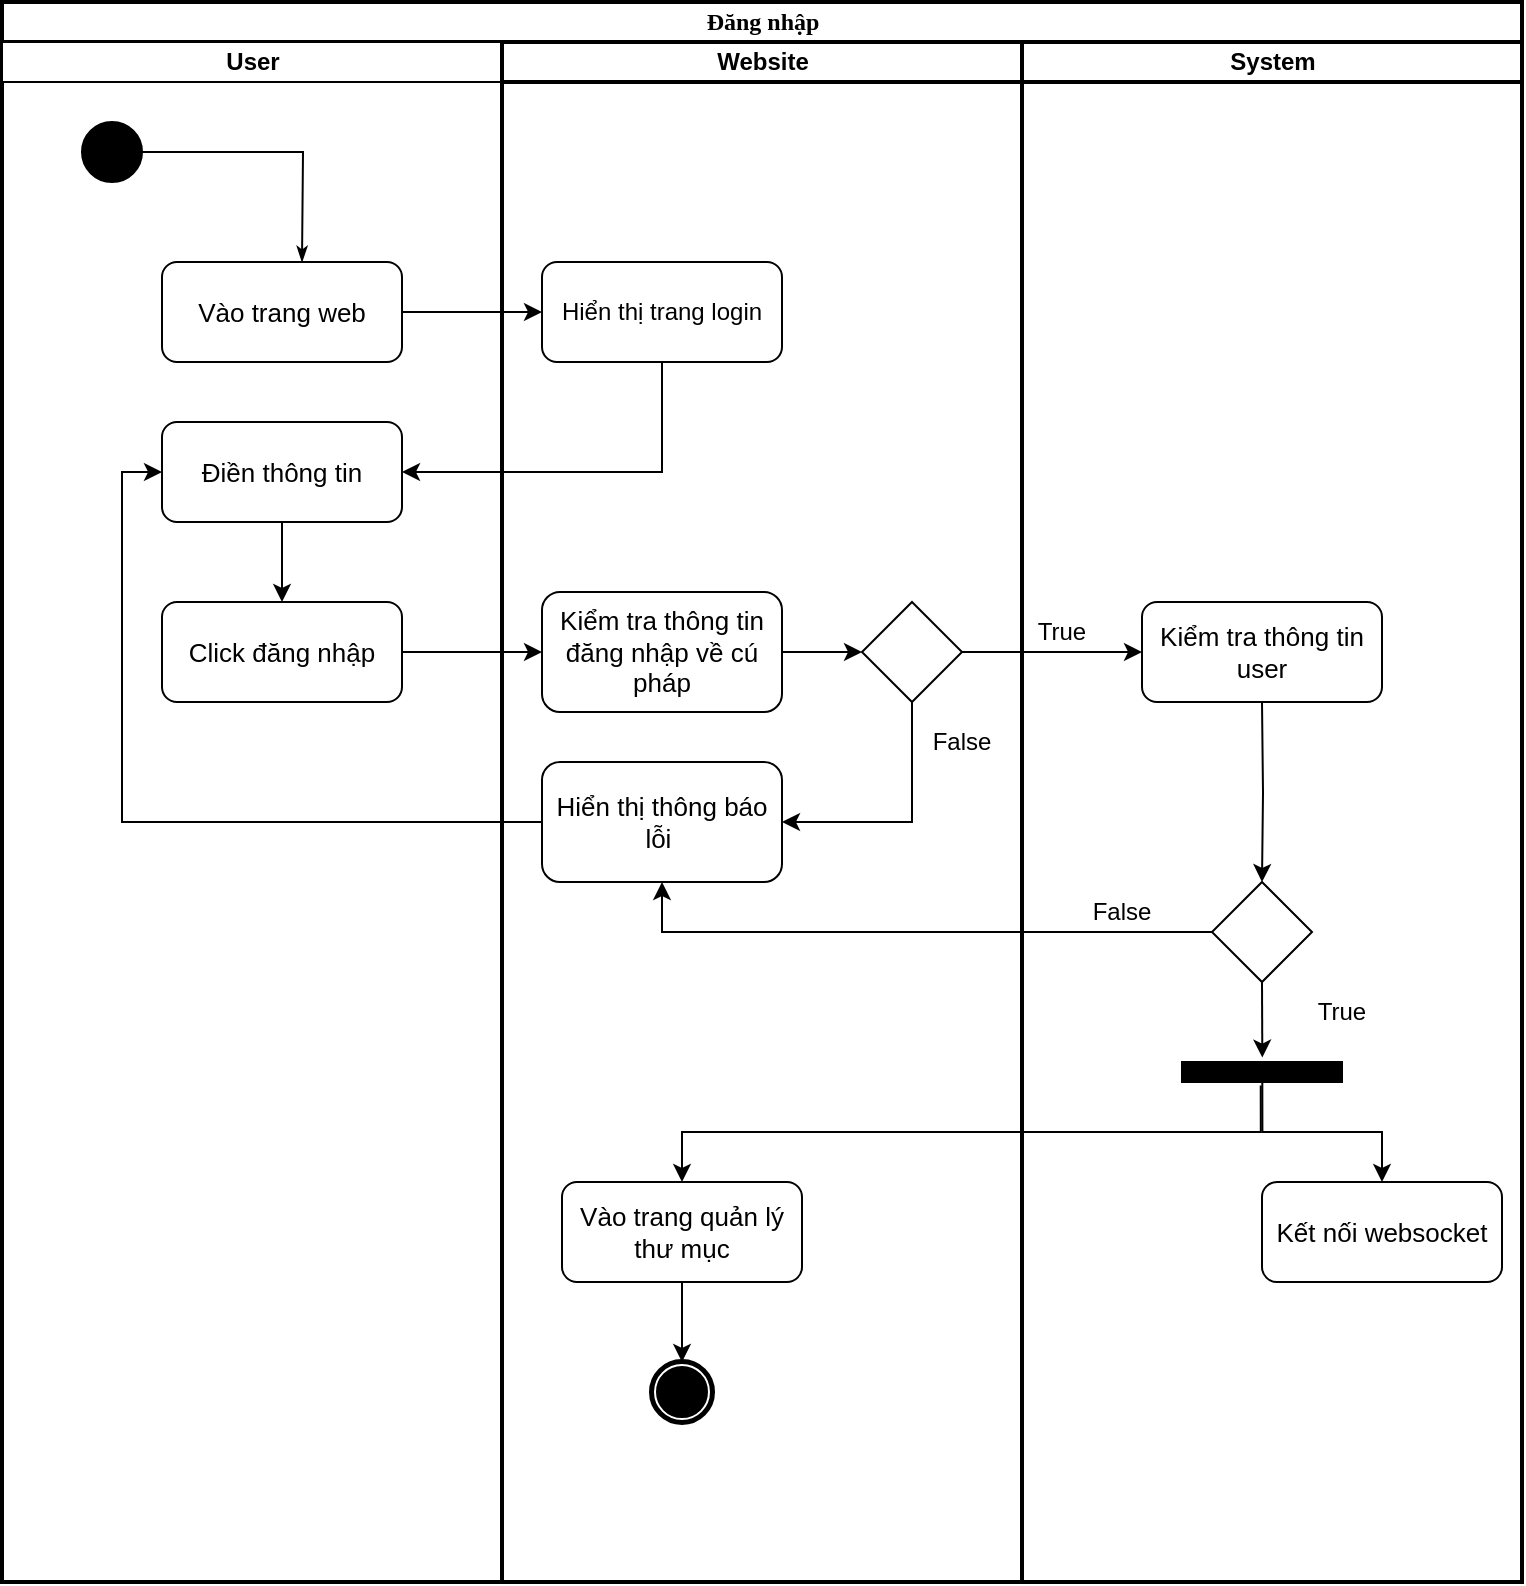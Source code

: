 <mxfile version="20.6.0" type="device"><diagram name="Page-1" id="0783ab3e-0a74-02c8-0abd-f7b4e66b4bec"><mxGraphModel dx="954" dy="583" grid="1" gridSize="10" guides="1" tooltips="1" connect="1" arrows="1" fold="1" page="1" pageScale="1" pageWidth="850" pageHeight="1100" background="none" math="0" shadow="0"><root><mxCell id="0"/><mxCell id="1" parent="0"/><mxCell id="1c1d494c118603dd-1" value="Đăng nhập" style="swimlane;html=1;childLayout=stackLayout;startSize=20;rounded=0;shadow=0;comic=0;labelBackgroundColor=none;strokeWidth=2;fontFamily=Verdana;fontSize=12;align=center;" parent="1" vertex="1"><mxGeometry x="40" y="20" width="760" height="790" as="geometry"/></mxCell><mxCell id="1c1d494c118603dd-2" value="User" style="swimlane;html=1;startSize=20;" parent="1c1d494c118603dd-1" vertex="1"><mxGeometry y="20" width="250" height="770" as="geometry"/></mxCell><mxCell id="60571a20871a0731-4" value="" style="ellipse;whiteSpace=wrap;html=1;rounded=0;shadow=0;comic=0;labelBackgroundColor=none;strokeWidth=1;fillColor=#000000;fontFamily=Verdana;fontSize=12;align=center;" parent="1c1d494c118603dd-2" vertex="1"><mxGeometry x="40" y="40" width="30" height="30" as="geometry"/></mxCell><mxCell id="DjUkVJhvEn2aunxMX6Em-1" value="&lt;font style=&quot;font-size: 13px;&quot;&gt;Vào trang web&lt;/font&gt;" style="rounded=1;whiteSpace=wrap;html=1;" vertex="1" parent="1c1d494c118603dd-2"><mxGeometry x="80" y="110" width="120" height="50" as="geometry"/></mxCell><mxCell id="DjUkVJhvEn2aunxMX6Em-4" value="&lt;span style=&quot;font-size: 13px;&quot;&gt;Điền thông tin&lt;/span&gt;" style="rounded=1;whiteSpace=wrap;html=1;" vertex="1" parent="1c1d494c118603dd-2"><mxGeometry x="80" y="190" width="120" height="50" as="geometry"/></mxCell><mxCell id="DjUkVJhvEn2aunxMX6Em-6" value="&lt;span style=&quot;font-size: 13px;&quot;&gt;Click đăng nhập&lt;/span&gt;" style="rounded=1;whiteSpace=wrap;html=1;" vertex="1" parent="1c1d494c118603dd-2"><mxGeometry x="80" y="280" width="120" height="50" as="geometry"/></mxCell><mxCell id="DjUkVJhvEn2aunxMX6Em-7" value="" style="edgeStyle=orthogonalEdgeStyle;rounded=0;orthogonalLoop=1;jettySize=auto;html=1;fontSize=12;exitX=0.5;exitY=1;exitDx=0;exitDy=0;entryX=0.5;entryY=0;entryDx=0;entryDy=0;" edge="1" parent="1c1d494c118603dd-2" source="DjUkVJhvEn2aunxMX6Em-4" target="DjUkVJhvEn2aunxMX6Em-6"><mxGeometry relative="1" as="geometry"><mxPoint x="360" y="180" as="sourcePoint"/><mxPoint x="210" y="260" as="targetPoint"/></mxGeometry></mxCell><mxCell id="DjUkVJhvEn2aunxMX6Em-3" value="" style="edgeStyle=orthogonalEdgeStyle;rounded=0;orthogonalLoop=1;jettySize=auto;html=1;fontSize=12;" edge="1" parent="1c1d494c118603dd-1" source="DjUkVJhvEn2aunxMX6Em-1" target="DjUkVJhvEn2aunxMX6Em-2"><mxGeometry relative="1" as="geometry"/></mxCell><mxCell id="DjUkVJhvEn2aunxMX6Em-5" value="" style="edgeStyle=orthogonalEdgeStyle;rounded=0;orthogonalLoop=1;jettySize=auto;html=1;fontSize=12;exitX=0.5;exitY=1;exitDx=0;exitDy=0;entryX=1;entryY=0.5;entryDx=0;entryDy=0;" edge="1" parent="1c1d494c118603dd-1" source="DjUkVJhvEn2aunxMX6Em-2" target="DjUkVJhvEn2aunxMX6Em-4"><mxGeometry relative="1" as="geometry"><mxPoint x="210" y="170" as="sourcePoint"/><mxPoint x="300" y="170" as="targetPoint"/></mxGeometry></mxCell><mxCell id="DjUkVJhvEn2aunxMX6Em-9" value="" style="edgeStyle=orthogonalEdgeStyle;rounded=0;orthogonalLoop=1;jettySize=auto;html=1;fontSize=12;" edge="1" parent="1c1d494c118603dd-1" source="DjUkVJhvEn2aunxMX6Em-6" target="DjUkVJhvEn2aunxMX6Em-8"><mxGeometry relative="1" as="geometry"/></mxCell><mxCell id="DjUkVJhvEn2aunxMX6Em-13" value="" style="edgeStyle=orthogonalEdgeStyle;rounded=0;orthogonalLoop=1;jettySize=auto;html=1;fontSize=12;" edge="1" parent="1c1d494c118603dd-1" source="DjUkVJhvEn2aunxMX6Em-10" target="DjUkVJhvEn2aunxMX6Em-12"><mxGeometry relative="1" as="geometry"/></mxCell><mxCell id="DjUkVJhvEn2aunxMX6Em-18" value="" style="edgeStyle=orthogonalEdgeStyle;rounded=0;orthogonalLoop=1;jettySize=auto;html=1;fontSize=12;exitX=0;exitY=0.5;exitDx=0;exitDy=0;entryX=0;entryY=0.5;entryDx=0;entryDy=0;" edge="1" parent="1c1d494c118603dd-1" source="DjUkVJhvEn2aunxMX6Em-15" target="DjUkVJhvEn2aunxMX6Em-4"><mxGeometry relative="1" as="geometry"><mxPoint x="210" y="335" as="sourcePoint"/><mxPoint x="280" y="335" as="targetPoint"/></mxGeometry></mxCell><mxCell id="DjUkVJhvEn2aunxMX6Em-27" value="" style="edgeStyle=orthogonalEdgeStyle;rounded=0;orthogonalLoop=1;jettySize=auto;html=1;fontSize=12;entryX=0.5;entryY=1;entryDx=0;entryDy=0;exitX=0;exitY=0.5;exitDx=0;exitDy=0;" edge="1" parent="1c1d494c118603dd-1" source="DjUkVJhvEn2aunxMX6Em-19" target="DjUkVJhvEn2aunxMX6Em-15"><mxGeometry relative="1" as="geometry"><mxPoint x="465" y="360" as="sourcePoint"/><mxPoint x="400" y="420" as="targetPoint"/></mxGeometry></mxCell><mxCell id="1c1d494c118603dd-3" value="Website" style="swimlane;html=1;startSize=20;strokeWidth=2;" parent="1c1d494c118603dd-1" vertex="1"><mxGeometry x="250" y="20" width="260" height="770" as="geometry"/></mxCell><mxCell id="DjUkVJhvEn2aunxMX6Em-2" value="Hiển thị trang login" style="rounded=1;whiteSpace=wrap;html=1;" vertex="1" parent="1c1d494c118603dd-3"><mxGeometry x="20" y="110" width="120" height="50" as="geometry"/></mxCell><mxCell id="DjUkVJhvEn2aunxMX6Em-11" value="" style="edgeStyle=orthogonalEdgeStyle;rounded=0;orthogonalLoop=1;jettySize=auto;html=1;fontSize=12;" edge="1" parent="1c1d494c118603dd-3" source="DjUkVJhvEn2aunxMX6Em-8" target="DjUkVJhvEn2aunxMX6Em-10"><mxGeometry relative="1" as="geometry"/></mxCell><mxCell id="DjUkVJhvEn2aunxMX6Em-8" value="&lt;span style=&quot;font-size: 13px;&quot;&gt;Kiểm tra thông tin đăng nhập về cú pháp&lt;/span&gt;" style="rounded=1;whiteSpace=wrap;html=1;" vertex="1" parent="1c1d494c118603dd-3"><mxGeometry x="20" y="275" width="120" height="60" as="geometry"/></mxCell><mxCell id="DjUkVJhvEn2aunxMX6Em-10" value="" style="rhombus;whiteSpace=wrap;html=1;fontSize=12;" vertex="1" parent="1c1d494c118603dd-3"><mxGeometry x="180" y="280" width="50" height="50" as="geometry"/></mxCell><mxCell id="DjUkVJhvEn2aunxMX6Em-15" value="&lt;span style=&quot;font-size: 13px;&quot;&gt;Hiển thị thông báo lỗi&amp;nbsp;&lt;/span&gt;" style="rounded=1;whiteSpace=wrap;html=1;" vertex="1" parent="1c1d494c118603dd-3"><mxGeometry x="20" y="360" width="120" height="60" as="geometry"/></mxCell><mxCell id="DjUkVJhvEn2aunxMX6Em-16" value="" style="edgeStyle=orthogonalEdgeStyle;rounded=0;orthogonalLoop=1;jettySize=auto;html=1;fontSize=12;entryX=1;entryY=0.5;entryDx=0;entryDy=0;exitX=0.5;exitY=1;exitDx=0;exitDy=0;" edge="1" parent="1c1d494c118603dd-3" source="DjUkVJhvEn2aunxMX6Em-10" target="DjUkVJhvEn2aunxMX6Em-15"><mxGeometry relative="1" as="geometry"><mxPoint x="150" y="315" as="sourcePoint"/><mxPoint x="190" y="315" as="targetPoint"/></mxGeometry></mxCell><mxCell id="DjUkVJhvEn2aunxMX6Em-17" value="False" style="text;html=1;strokeColor=none;fillColor=none;align=center;verticalAlign=middle;whiteSpace=wrap;rounded=0;fontSize=12;" vertex="1" parent="1c1d494c118603dd-3"><mxGeometry x="200" y="335" width="60" height="30" as="geometry"/></mxCell><mxCell id="60571a20871a0731-5" value="" style="shape=mxgraph.bpmn.shape;html=1;verticalLabelPosition=bottom;labelBackgroundColor=#ffffff;verticalAlign=top;perimeter=ellipsePerimeter;outline=end;symbol=terminate;rounded=0;shadow=0;comic=0;strokeWidth=1;fontFamily=Verdana;fontSize=12;align=center;" parent="1c1d494c118603dd-3" vertex="1"><mxGeometry x="75" y="660" width="30" height="30" as="geometry"/></mxCell><mxCell id="DjUkVJhvEn2aunxMX6Em-32" value="&lt;span style=&quot;font-size: 13px;&quot;&gt;Vào trang quản lý thư mục&lt;/span&gt;" style="rounded=1;whiteSpace=wrap;html=1;" vertex="1" parent="1c1d494c118603dd-3"><mxGeometry x="30" y="570" width="120" height="50" as="geometry"/></mxCell><mxCell id="DjUkVJhvEn2aunxMX6Em-37" value="" style="edgeStyle=orthogonalEdgeStyle;rounded=0;orthogonalLoop=1;jettySize=auto;html=1;fontSize=12;exitX=0.5;exitY=1;exitDx=0;exitDy=0;entryX=0.5;entryY=0;entryDx=0;entryDy=0;" edge="1" parent="1c1d494c118603dd-3" source="DjUkVJhvEn2aunxMX6Em-32" target="60571a20871a0731-5"><mxGeometry relative="1" as="geometry"><mxPoint x="390" y="480" as="sourcePoint"/><mxPoint x="150" y="515" as="targetPoint"/></mxGeometry></mxCell><mxCell id="1c1d494c118603dd-4" value="System" style="swimlane;html=1;startSize=20;strokeWidth=2;" parent="1c1d494c118603dd-1" vertex="1"><mxGeometry x="510" y="20" width="250" height="770" as="geometry"/></mxCell><mxCell id="1c1d494c118603dd-27" style="edgeStyle=orthogonalEdgeStyle;rounded=0;html=1;labelBackgroundColor=none;startArrow=none;startFill=0;startSize=5;endArrow=classicThin;endFill=1;endSize=5;jettySize=auto;orthogonalLoop=1;strokeWidth=1;fontFamily=Verdana;fontSize=12" parent="1c1d494c118603dd-4" source="60571a20871a0731-4" edge="1"><mxGeometry relative="1" as="geometry"><mxPoint x="-360" y="110" as="targetPoint"/></mxGeometry></mxCell><mxCell id="DjUkVJhvEn2aunxMX6Em-12" value="&lt;span style=&quot;font-size: 13px;&quot;&gt;Kiểm tra thông tin user&lt;/span&gt;" style="rounded=1;whiteSpace=wrap;html=1;" vertex="1" parent="1c1d494c118603dd-4"><mxGeometry x="60" y="280" width="120" height="50" as="geometry"/></mxCell><mxCell id="DjUkVJhvEn2aunxMX6Em-14" value="True" style="text;html=1;strokeColor=none;fillColor=none;align=center;verticalAlign=middle;whiteSpace=wrap;rounded=0;fontSize=12;" vertex="1" parent="1c1d494c118603dd-4"><mxGeometry x="-10" y="280" width="60" height="30" as="geometry"/></mxCell><mxCell id="DjUkVJhvEn2aunxMX6Em-19" value="" style="rhombus;whiteSpace=wrap;html=1;fontSize=12;" vertex="1" parent="1c1d494c118603dd-4"><mxGeometry x="95" y="420" width="50" height="50" as="geometry"/></mxCell><mxCell id="DjUkVJhvEn2aunxMX6Em-20" value="" style="edgeStyle=orthogonalEdgeStyle;rounded=0;orthogonalLoop=1;jettySize=auto;html=1;fontSize=12;entryX=0.5;entryY=0;entryDx=0;entryDy=0;" edge="1" parent="1c1d494c118603dd-4" target="DjUkVJhvEn2aunxMX6Em-19"><mxGeometry relative="1" as="geometry"><mxPoint x="120" y="330" as="sourcePoint"/><mxPoint x="70" y="315" as="targetPoint"/></mxGeometry></mxCell><mxCell id="DjUkVJhvEn2aunxMX6Em-28" value="False" style="text;html=1;strokeColor=none;fillColor=none;align=center;verticalAlign=middle;whiteSpace=wrap;rounded=0;fontSize=12;" vertex="1" parent="1c1d494c118603dd-4"><mxGeometry x="20" y="420" width="60" height="30" as="geometry"/></mxCell><mxCell id="DjUkVJhvEn2aunxMX6Em-35" value="True" style="text;html=1;strokeColor=none;fillColor=none;align=center;verticalAlign=middle;whiteSpace=wrap;rounded=0;fontSize=12;" vertex="1" parent="1c1d494c118603dd-4"><mxGeometry x="130" y="470" width="60" height="30" as="geometry"/></mxCell><mxCell id="DjUkVJhvEn2aunxMX6Em-38" value="&lt;span style=&quot;font-size: 13px;&quot;&gt;Kết nối websocket&lt;/span&gt;" style="rounded=1;whiteSpace=wrap;html=1;" vertex="1" parent="1c1d494c118603dd-4"><mxGeometry x="120" y="570" width="120" height="50" as="geometry"/></mxCell><mxCell id="DjUkVJhvEn2aunxMX6Em-39" value="" style="edgeStyle=orthogonalEdgeStyle;rounded=0;orthogonalLoop=1;jettySize=auto;html=1;fontSize=12;entryX=-0.22;entryY=0.498;entryDx=0;entryDy=0;exitX=0.5;exitY=1;exitDx=0;exitDy=0;entryPerimeter=0;" edge="1" parent="1c1d494c118603dd-4" source="DjUkVJhvEn2aunxMX6Em-19" target="DjUkVJhvEn2aunxMX6Em-41"><mxGeometry relative="1" as="geometry"><mxPoint x="130" y="340" as="sourcePoint"/><mxPoint x="130" y="430" as="targetPoint"/></mxGeometry></mxCell><mxCell id="DjUkVJhvEn2aunxMX6Em-41" value="" style="html=1;points=[];perimeter=orthogonalPerimeter;fontSize=12;direction=south;labelBackgroundColor=#000000;labelBorderColor=default;fillColor=#000000;" vertex="1" parent="1c1d494c118603dd-4"><mxGeometry x="80" y="510" width="80" height="10" as="geometry"/></mxCell><mxCell id="DjUkVJhvEn2aunxMX6Em-42" value="" style="edgeStyle=orthogonalEdgeStyle;rounded=0;orthogonalLoop=1;jettySize=auto;html=1;fontSize=12;exitX=1.02;exitY=0.498;exitDx=0;exitDy=0;exitPerimeter=0;entryX=0.5;entryY=0;entryDx=0;entryDy=0;" edge="1" parent="1c1d494c118603dd-4" source="DjUkVJhvEn2aunxMX6Em-41" target="DjUkVJhvEn2aunxMX6Em-38"><mxGeometry relative="1" as="geometry"><mxPoint x="130" y="480" as="sourcePoint"/><mxPoint x="190" y="560" as="targetPoint"/></mxGeometry></mxCell><mxCell id="DjUkVJhvEn2aunxMX6Em-43" value="" style="edgeStyle=orthogonalEdgeStyle;rounded=0;orthogonalLoop=1;jettySize=auto;html=1;fontSize=12;exitX=1.18;exitY=0.508;exitDx=0;exitDy=0;exitPerimeter=0;entryX=0.5;entryY=0;entryDx=0;entryDy=0;" edge="1" parent="1c1d494c118603dd-1" source="DjUkVJhvEn2aunxMX6Em-41" target="DjUkVJhvEn2aunxMX6Em-32"><mxGeometry relative="1" as="geometry"><mxPoint x="640.16" y="550.2" as="sourcePoint"/><mxPoint x="640" y="600" as="targetPoint"/><Array as="points"><mxPoint x="629" y="565"/><mxPoint x="340" y="565"/></Array></mxGeometry></mxCell></root></mxGraphModel></diagram></mxfile>